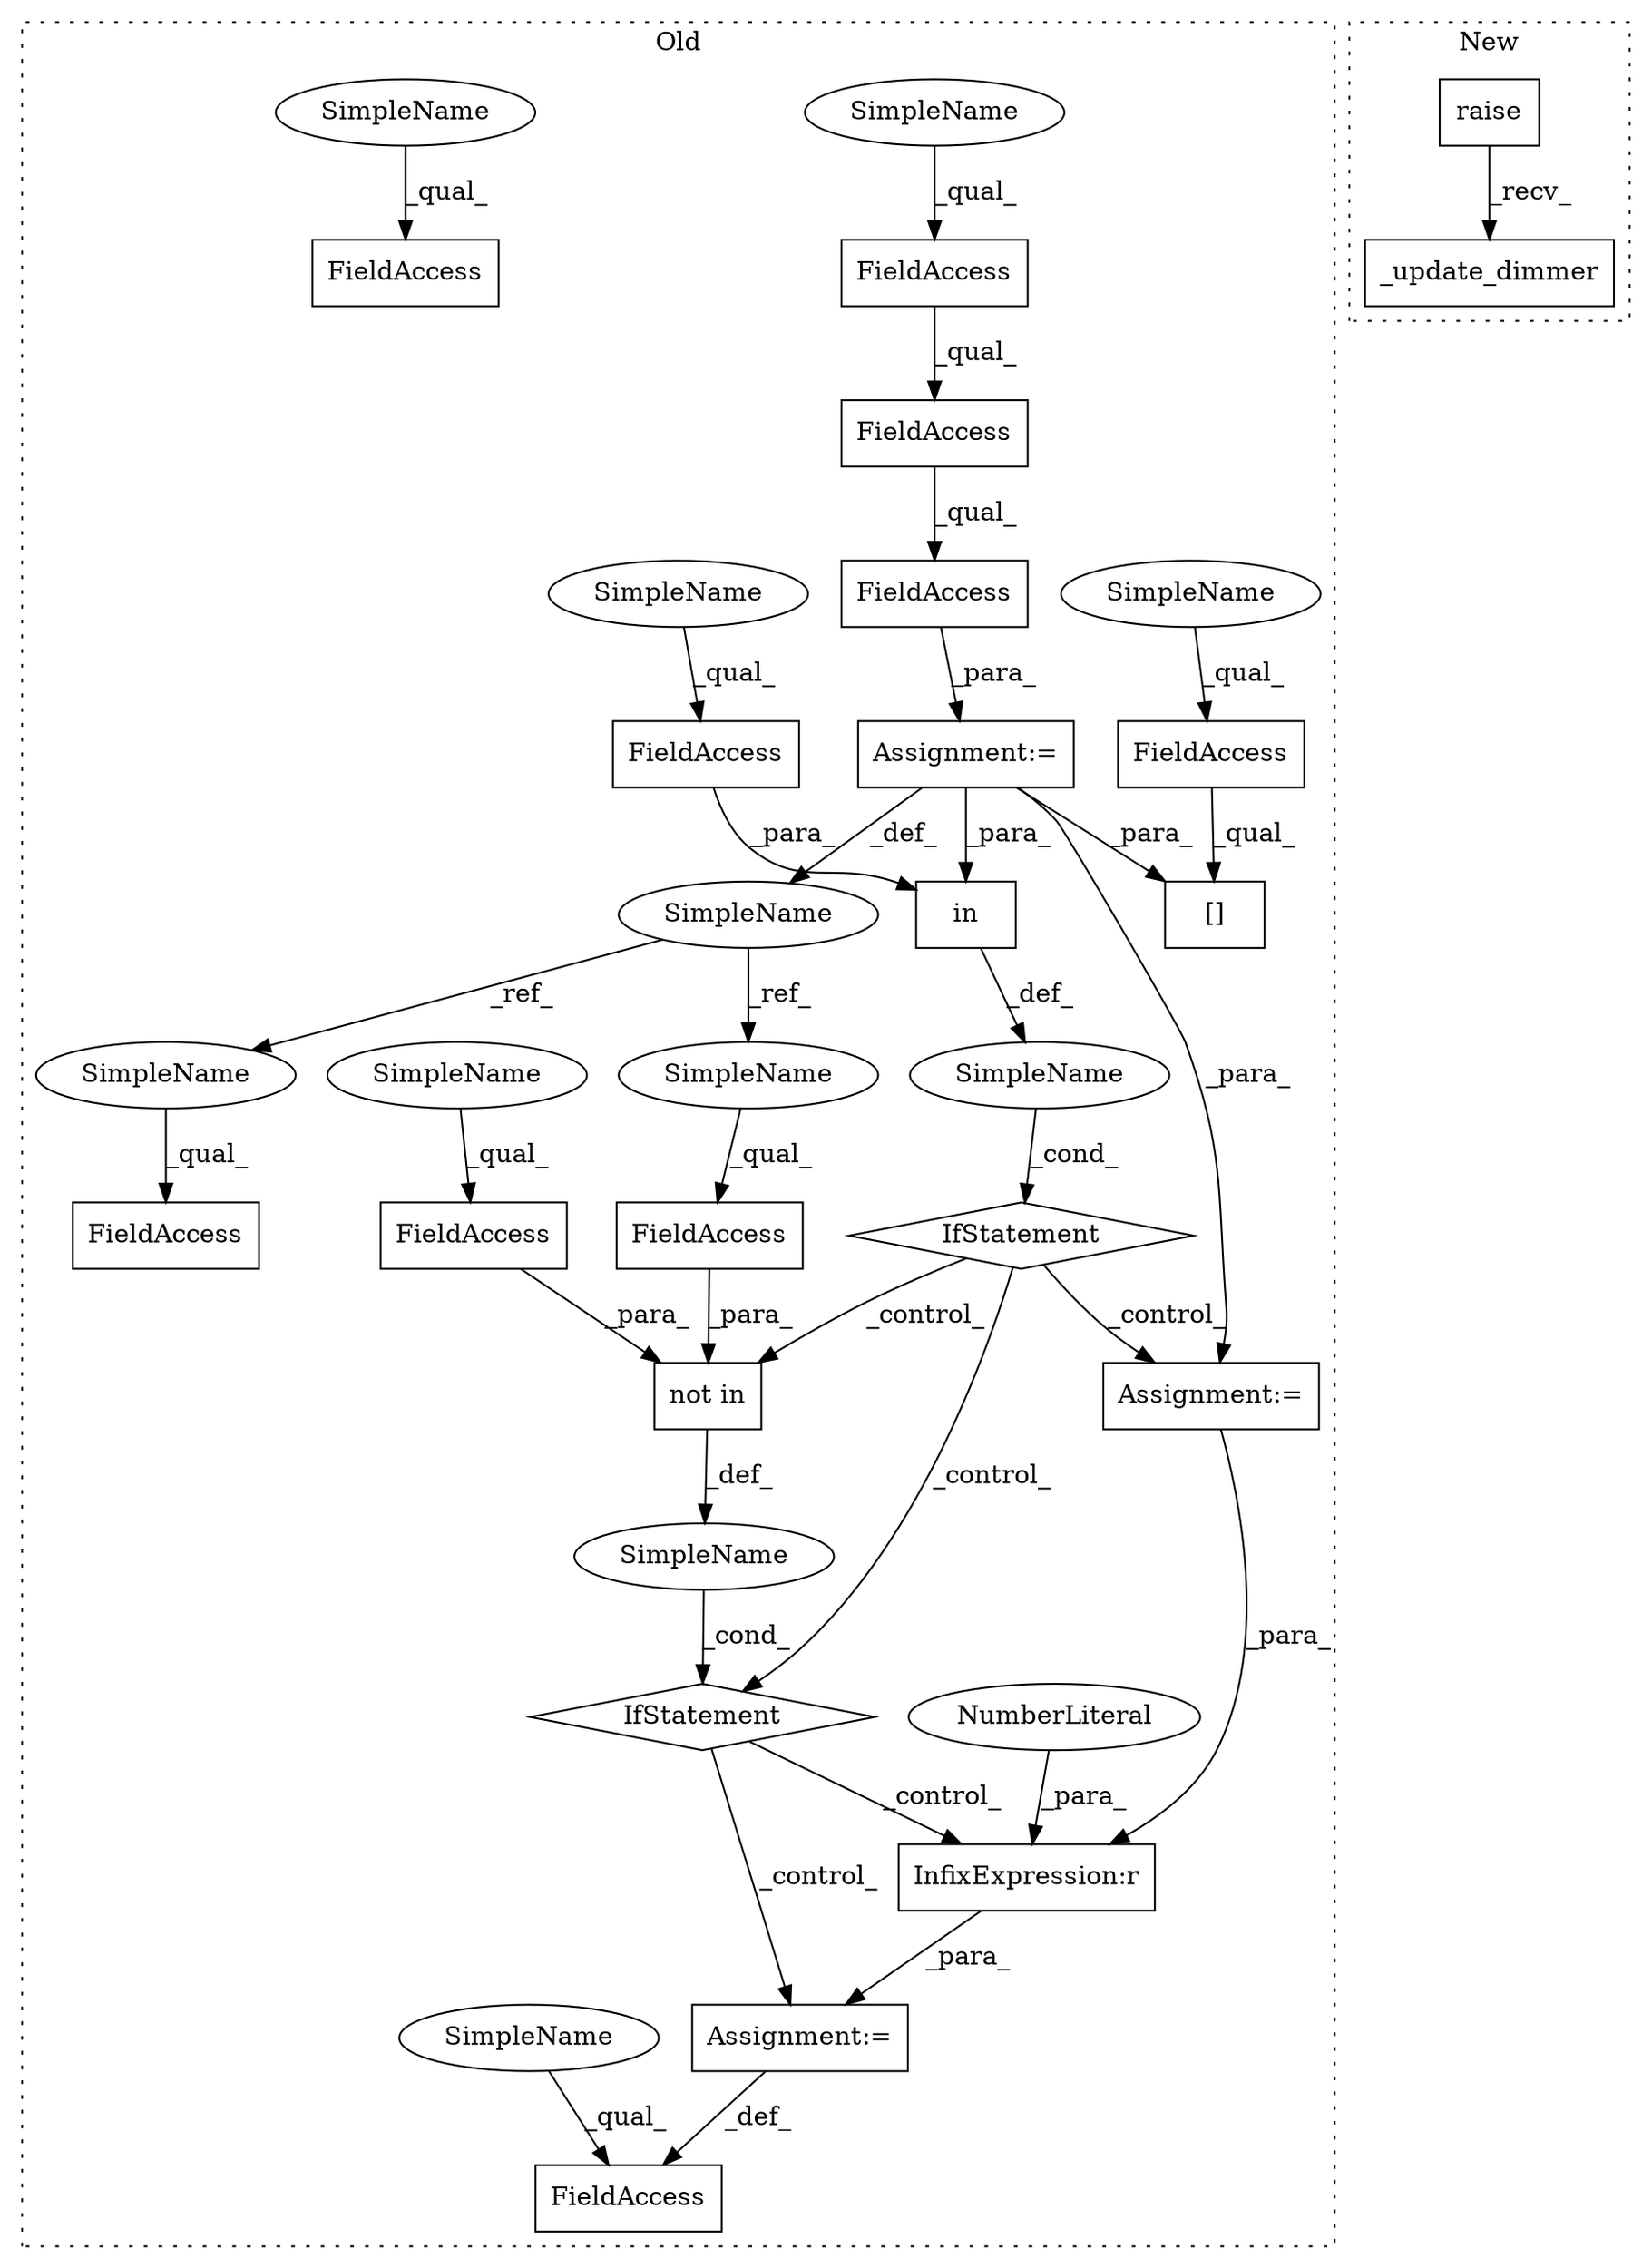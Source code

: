 digraph G {
subgraph cluster0 {
1 [label="IfStatement" a="25" s="10599,10694" l="4,2" shape="diamond"];
3 [label="SimpleName" a="42" s="" l="" shape="ellipse"];
4 [label="InfixExpression:r" a="27" s="10734" l="3" shape="box"];
5 [label="NumberLiteral" a="34" s="10737" l="1" shape="ellipse"];
6 [label="in" a="105" s="10475" l="30" shape="box"];
7 [label="SimpleName" a="42" s="" l="" shape="ellipse"];
8 [label="not in" a="108" s="10610" l="35" shape="box"];
9 [label="FieldAccess" a="22" s="10633" l="12" shape="box"];
10 [label="FieldAccess" a="22" s="10493" l="12" shape="box"];
11 [label="FieldAccess" a="22" s="10610" l="15" shape="box"];
12 [label="SimpleName" a="42" s="10387" l="7" shape="ellipse"];
13 [label="FieldAccess" a="22" s="10657" l="16" shape="box"];
14 [label="FieldAccess" a="22" s="10706" l="11" shape="box"];
15 [label="FieldAccess" a="22" s="10522" l="12" shape="box"];
16 [label="[]" a="2" s="10522,10549" l="13,1" shape="box"];
17 [label="FieldAccess" a="22" s="10437" l="12" shape="box"];
18 [label="FieldAccess" a="22" s="10395" l="12" shape="box"];
19 [label="FieldAccess" a="22" s="10395" l="18" shape="box"];
20 [label="FieldAccess" a="22" s="10395" l="25" shape="box"];
22 [label="IfStatement" a="25" s="10426,10506" l="4,2" shape="diamond"];
23 [label="Assignment:=" a="7" s="10568" l="1" shape="box"];
24 [label="Assignment:=" a="7" s="10394" l="1" shape="box"];
25 [label="Assignment:=" a="7" s="10717" l="1" shape="box"];
26 [label="SimpleName" a="42" s="10633" l="4" shape="ellipse"];
27 [label="SimpleName" a="42" s="10395" l="4" shape="ellipse"];
28 [label="SimpleName" a="42" s="10522" l="4" shape="ellipse"];
29 [label="SimpleName" a="42" s="10493" l="4" shape="ellipse"];
30 [label="SimpleName" a="42" s="10706" l="4" shape="ellipse"];
31 [label="SimpleName" a="42" s="10437" l="4" shape="ellipse"];
32 [label="SimpleName" a="42" s="10610" l="7" shape="ellipse"];
33 [label="SimpleName" a="42" s="10657" l="7" shape="ellipse"];
label = "Old";
style="dotted";
}
subgraph cluster1 {
2 [label="_update_dimmer" a="32" s="11325" l="16" shape="box"];
21 [label="raise" a="32" s="11317" l="7" shape="box"];
label = "New";
style="dotted";
}
1 -> 25 [label="_control_"];
1 -> 4 [label="_control_"];
3 -> 22 [label="_cond_"];
4 -> 25 [label="_para_"];
5 -> 4 [label="_para_"];
6 -> 3 [label="_def_"];
7 -> 1 [label="_cond_"];
8 -> 7 [label="_def_"];
9 -> 8 [label="_para_"];
10 -> 6 [label="_para_"];
11 -> 8 [label="_para_"];
12 -> 33 [label="_ref_"];
12 -> 32 [label="_ref_"];
15 -> 16 [label="_qual_"];
18 -> 19 [label="_qual_"];
19 -> 20 [label="_qual_"];
20 -> 24 [label="_para_"];
21 -> 2 [label="_recv_"];
22 -> 23 [label="_control_"];
22 -> 1 [label="_control_"];
22 -> 8 [label="_control_"];
23 -> 4 [label="_para_"];
24 -> 12 [label="_def_"];
24 -> 23 [label="_para_"];
24 -> 6 [label="_para_"];
24 -> 16 [label="_para_"];
25 -> 14 [label="_def_"];
26 -> 9 [label="_qual_"];
27 -> 18 [label="_qual_"];
28 -> 15 [label="_qual_"];
29 -> 10 [label="_qual_"];
30 -> 14 [label="_qual_"];
31 -> 17 [label="_qual_"];
32 -> 11 [label="_qual_"];
33 -> 13 [label="_qual_"];
}
